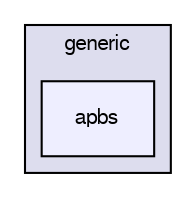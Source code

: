 digraph "src/generic/apbs/" {
  compound=true
  node [ fontsize="10", fontname="FreeSans"];
  edge [ labelfontsize="10", labelfontname="FreeSans"];
  subgraph clusterdir_4075b182e53a3873a42d885f4e1e98c4 {
    graph [ bgcolor="#ddddee", pencolor="black", label="generic" fontname="FreeSans", fontsize="10", URL="dir_4075b182e53a3873a42d885f4e1e98c4.html"]
  dir_1e2c77cda04155b3bb94bf1eaa58f712 [shape=box, label="apbs", style="filled", fillcolor="#eeeeff", pencolor="black", URL="dir_1e2c77cda04155b3bb94bf1eaa58f712.html"];
  }
}
